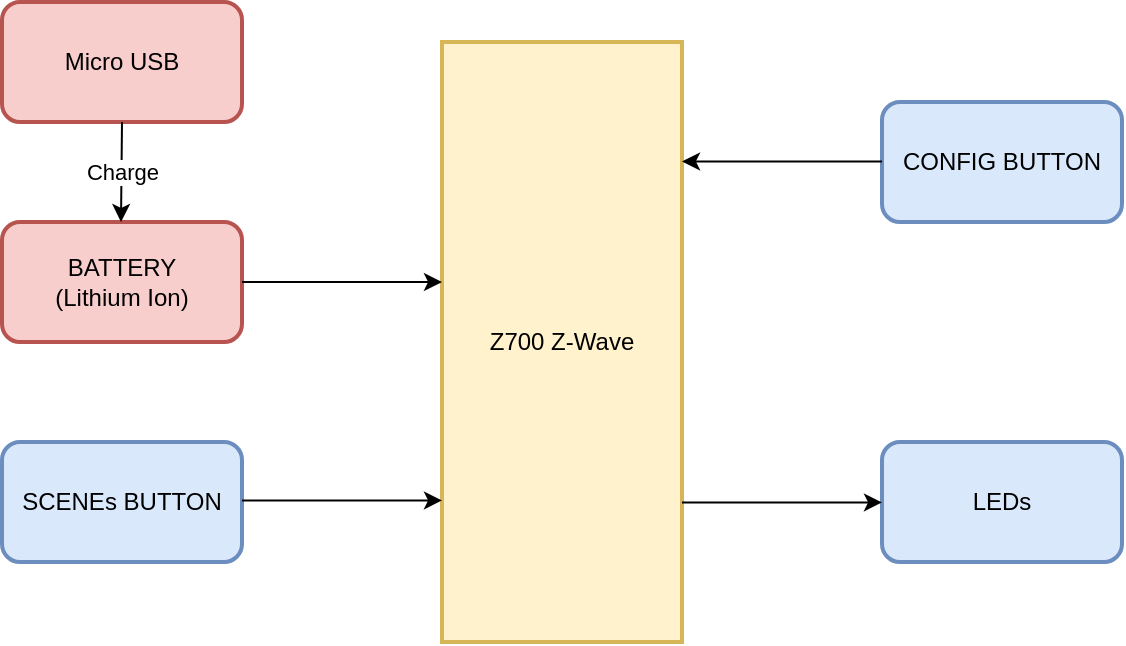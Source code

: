<mxfile version="12.2.2" type="github" pages="1">
  <diagram id="EZG5US2ikKN-y4X3nzTj" name="Page-1">
    <mxGraphModel dx="855" dy="466" grid="1" gridSize="10" guides="1" tooltips="1" connect="1" arrows="1" fold="1" page="1" pageScale="1" pageWidth="1100" pageHeight="850" math="0" shadow="0">
      <root>
        <mxCell id="0"/>
        <mxCell id="1" parent="0"/>
        <mxCell id="ll3iA-2Zrk6pG6edB67--1" value="BATTERY&lt;br&gt;(Lithium Ion)" style="rounded=1;whiteSpace=wrap;html=1;fillColor=#f8cecc;strokeColor=#b85450;strokeWidth=2;glass=0;" vertex="1" parent="1">
          <mxGeometry x="160" y="170" width="120" height="60" as="geometry"/>
        </mxCell>
        <mxCell id="ll3iA-2Zrk6pG6edB67--2" value="SCENEs BUTTON" style="rounded=1;whiteSpace=wrap;html=1;fillColor=#dae8fc;strokeColor=#6c8ebf;strokeWidth=2;glass=0;" vertex="1" parent="1">
          <mxGeometry x="160" y="280" width="120" height="60" as="geometry"/>
        </mxCell>
        <mxCell id="ll3iA-2Zrk6pG6edB67--3" value="Z700 Z-Wave" style="rounded=0;whiteSpace=wrap;html=1;fillColor=#fff2cc;strokeColor=#d6b656;strokeWidth=2;glass=0;" vertex="1" parent="1">
          <mxGeometry x="380" y="80" width="120" height="300" as="geometry"/>
        </mxCell>
        <mxCell id="ll3iA-2Zrk6pG6edB67--4" value="CONFIG BUTTON" style="rounded=1;whiteSpace=wrap;html=1;fillColor=#dae8fc;strokeColor=#6c8ebf;strokeWidth=2;glass=0;" vertex="1" parent="1">
          <mxGeometry x="600" y="110" width="120" height="60" as="geometry"/>
        </mxCell>
        <mxCell id="ll3iA-2Zrk6pG6edB67--5" value="LEDs" style="rounded=1;whiteSpace=wrap;html=1;fillColor=#dae8fc;strokeColor=#6c8ebf;strokeWidth=2;glass=0;" vertex="1" parent="1">
          <mxGeometry x="600" y="280" width="120" height="60" as="geometry"/>
        </mxCell>
        <mxCell id="ll3iA-2Zrk6pG6edB67--8" value="Micro USB" style="rounded=1;whiteSpace=wrap;html=1;fillColor=#f8cecc;strokeColor=#b85450;strokeWidth=2;glass=0;" vertex="1" parent="1">
          <mxGeometry x="160" y="60" width="120" height="60" as="geometry"/>
        </mxCell>
        <mxCell id="ll3iA-2Zrk6pG6edB67--9" value="Charge" style="endArrow=classic;html=1;exitX=0.5;exitY=1;exitDx=0;exitDy=0;" edge="1" parent="1" source="ll3iA-2Zrk6pG6edB67--8">
          <mxGeometry width="50" height="50" relative="1" as="geometry">
            <mxPoint x="219.5" y="140" as="sourcePoint"/>
            <mxPoint x="219.5" y="170" as="targetPoint"/>
          </mxGeometry>
        </mxCell>
        <mxCell id="ll3iA-2Zrk6pG6edB67--12" value="" style="endArrow=classic;html=1;entryX=0;entryY=0.4;entryDx=0;entryDy=0;entryPerimeter=0;" edge="1" parent="1" target="ll3iA-2Zrk6pG6edB67--3">
          <mxGeometry width="50" height="50" relative="1" as="geometry">
            <mxPoint x="280" y="200" as="sourcePoint"/>
            <mxPoint x="330" y="150" as="targetPoint"/>
          </mxGeometry>
        </mxCell>
        <mxCell id="ll3iA-2Zrk6pG6edB67--18" style="edgeStyle=orthogonalEdgeStyle;rounded=0;orthogonalLoop=1;jettySize=auto;html=1;entryX=0;entryY=0.767;entryDx=0;entryDy=0;entryPerimeter=0;" edge="1" parent="1">
          <mxGeometry relative="1" as="geometry">
            <mxPoint x="500" y="310.2" as="sourcePoint"/>
            <mxPoint x="600" y="310.2" as="targetPoint"/>
          </mxGeometry>
        </mxCell>
        <mxCell id="ll3iA-2Zrk6pG6edB67--19" style="edgeStyle=orthogonalEdgeStyle;rounded=0;orthogonalLoop=1;jettySize=auto;html=1;entryX=0;entryY=0.767;entryDx=0;entryDy=0;entryPerimeter=0;" edge="1" parent="1">
          <mxGeometry relative="1" as="geometry">
            <mxPoint x="600" y="139.7" as="sourcePoint"/>
            <mxPoint x="500" y="139.7" as="targetPoint"/>
          </mxGeometry>
        </mxCell>
        <mxCell id="ll3iA-2Zrk6pG6edB67--20" style="edgeStyle=orthogonalEdgeStyle;rounded=0;orthogonalLoop=1;jettySize=auto;html=1;entryX=0;entryY=0.767;entryDx=0;entryDy=0;entryPerimeter=0;" edge="1" parent="1">
          <mxGeometry relative="1" as="geometry">
            <mxPoint x="280" y="309.2" as="sourcePoint"/>
            <mxPoint x="380" y="309.2" as="targetPoint"/>
          </mxGeometry>
        </mxCell>
      </root>
    </mxGraphModel>
  </diagram>
</mxfile>
